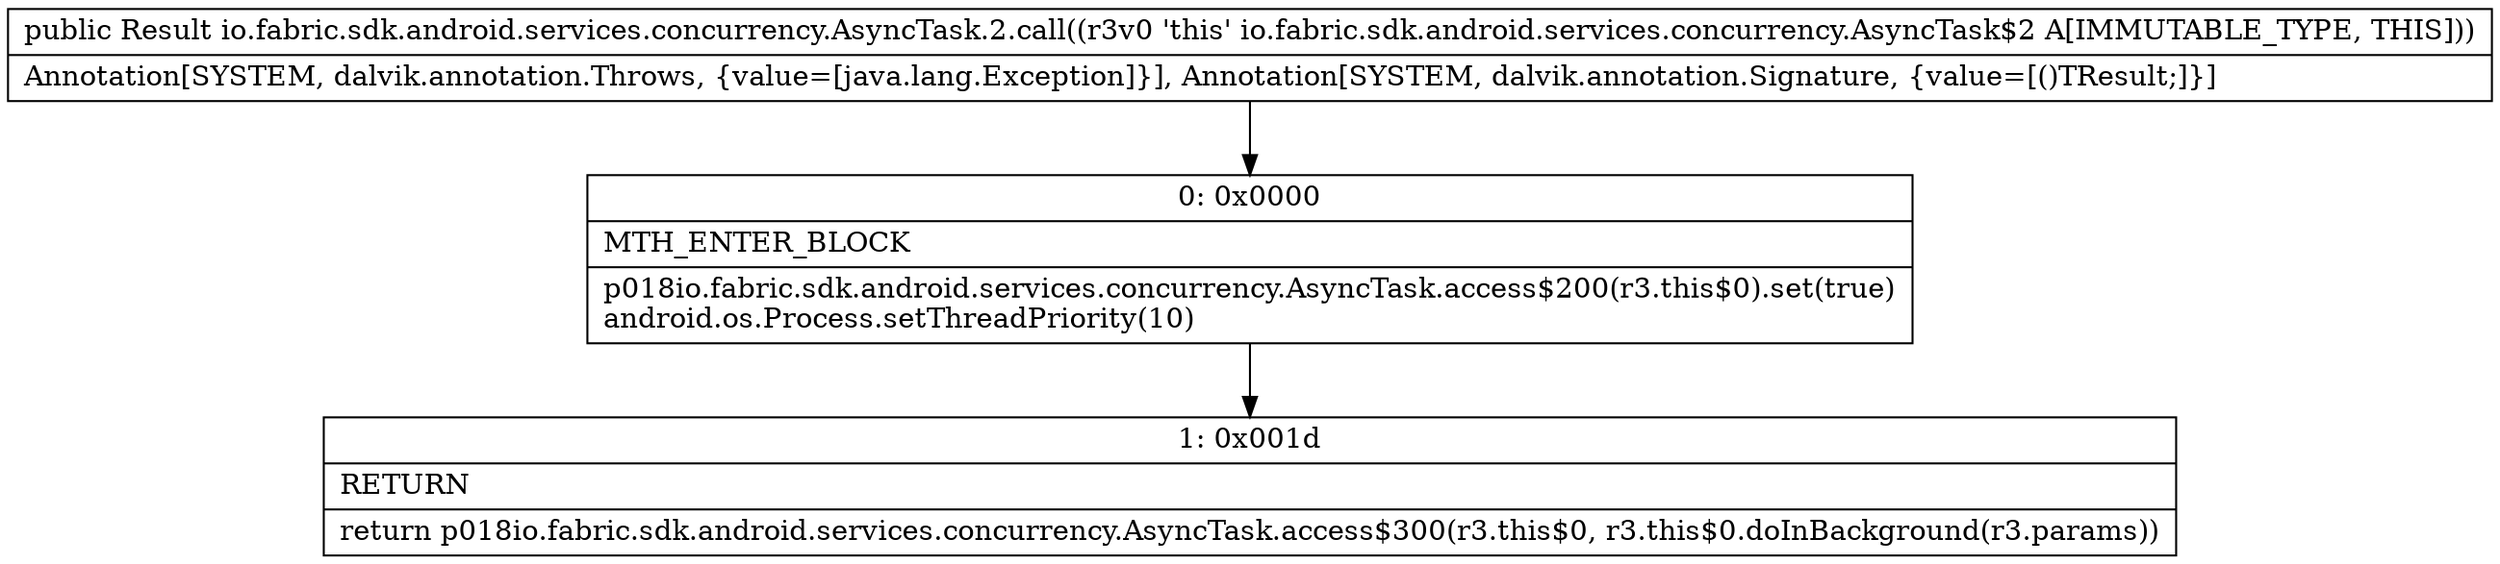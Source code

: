 digraph "CFG forio.fabric.sdk.android.services.concurrency.AsyncTask.2.call()Ljava\/lang\/Object;" {
Node_0 [shape=record,label="{0\:\ 0x0000|MTH_ENTER_BLOCK\l|p018io.fabric.sdk.android.services.concurrency.AsyncTask.access$200(r3.this$0).set(true)\landroid.os.Process.setThreadPriority(10)\l}"];
Node_1 [shape=record,label="{1\:\ 0x001d|RETURN\l|return p018io.fabric.sdk.android.services.concurrency.AsyncTask.access$300(r3.this$0, r3.this$0.doInBackground(r3.params))\l}"];
MethodNode[shape=record,label="{public Result io.fabric.sdk.android.services.concurrency.AsyncTask.2.call((r3v0 'this' io.fabric.sdk.android.services.concurrency.AsyncTask$2 A[IMMUTABLE_TYPE, THIS]))  | Annotation[SYSTEM, dalvik.annotation.Throws, \{value=[java.lang.Exception]\}], Annotation[SYSTEM, dalvik.annotation.Signature, \{value=[()TResult;]\}]\l}"];
MethodNode -> Node_0;
Node_0 -> Node_1;
}

